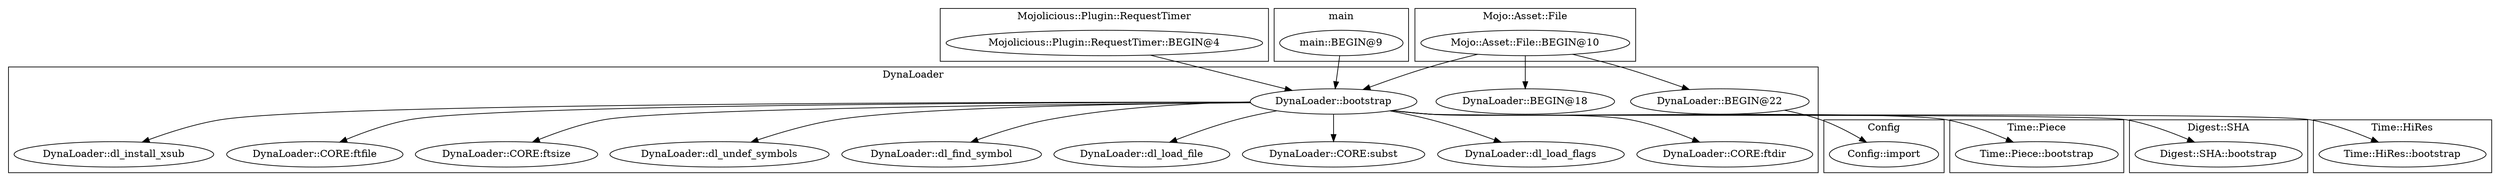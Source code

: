 digraph {
graph [overlap=false]
subgraph cluster_Config {
	label="Config";
	"Config::import";
}
subgraph cluster_DynaLoader {
	label="DynaLoader";
	"DynaLoader::CORE:ftfile";
	"DynaLoader::CORE:ftsize";
	"DynaLoader::dl_undef_symbols";
	"DynaLoader::BEGIN@22";
	"DynaLoader::dl_find_symbol";
	"DynaLoader::dl_load_file";
	"DynaLoader::CORE:subst";
	"DynaLoader::BEGIN@18";
	"DynaLoader::dl_load_flags";
	"DynaLoader::CORE:ftdir";
	"DynaLoader::dl_install_xsub";
	"DynaLoader::bootstrap";
}
subgraph cluster_Time_Piece {
	label="Time::Piece";
	"Time::Piece::bootstrap";
}
subgraph cluster_Mojolicious_Plugin_RequestTimer {
	label="Mojolicious::Plugin::RequestTimer";
	"Mojolicious::Plugin::RequestTimer::BEGIN@4";
}
subgraph cluster_Digest_SHA {
	label="Digest::SHA";
	"Digest::SHA::bootstrap";
}
subgraph cluster_main {
	label="main";
	"main::BEGIN@9";
}
subgraph cluster_Time_HiRes {
	label="Time::HiRes";
	"Time::HiRes::bootstrap";
}
subgraph cluster_Mojo_Asset_File {
	label="Mojo::Asset::File";
	"Mojo::Asset::File::BEGIN@10";
}
"DynaLoader::bootstrap" -> "DynaLoader::dl_find_symbol";
"DynaLoader::bootstrap" -> "Time::HiRes::bootstrap";
"DynaLoader::bootstrap" -> "DynaLoader::CORE:ftsize";
"main::BEGIN@9" -> "DynaLoader::bootstrap";
"Mojo::Asset::File::BEGIN@10" -> "DynaLoader::bootstrap";
"Mojolicious::Plugin::RequestTimer::BEGIN@4" -> "DynaLoader::bootstrap";
"DynaLoader::bootstrap" -> "DynaLoader::CORE:subst";
"DynaLoader::BEGIN@22" -> "Config::import";
"DynaLoader::bootstrap" -> "DynaLoader::CORE:ftdir";
"DynaLoader::bootstrap" -> "DynaLoader::dl_undef_symbols";
"DynaLoader::bootstrap" -> "Digest::SHA::bootstrap";
"DynaLoader::bootstrap" -> "DynaLoader::dl_load_flags";
"DynaLoader::bootstrap" -> "DynaLoader::dl_install_xsub";
"DynaLoader::bootstrap" -> "DynaLoader::dl_load_file";
"DynaLoader::bootstrap" -> "DynaLoader::CORE:ftfile";
"DynaLoader::bootstrap" -> "Time::Piece::bootstrap";
"Mojo::Asset::File::BEGIN@10" -> "DynaLoader::BEGIN@18";
"Mojo::Asset::File::BEGIN@10" -> "DynaLoader::BEGIN@22";
}
